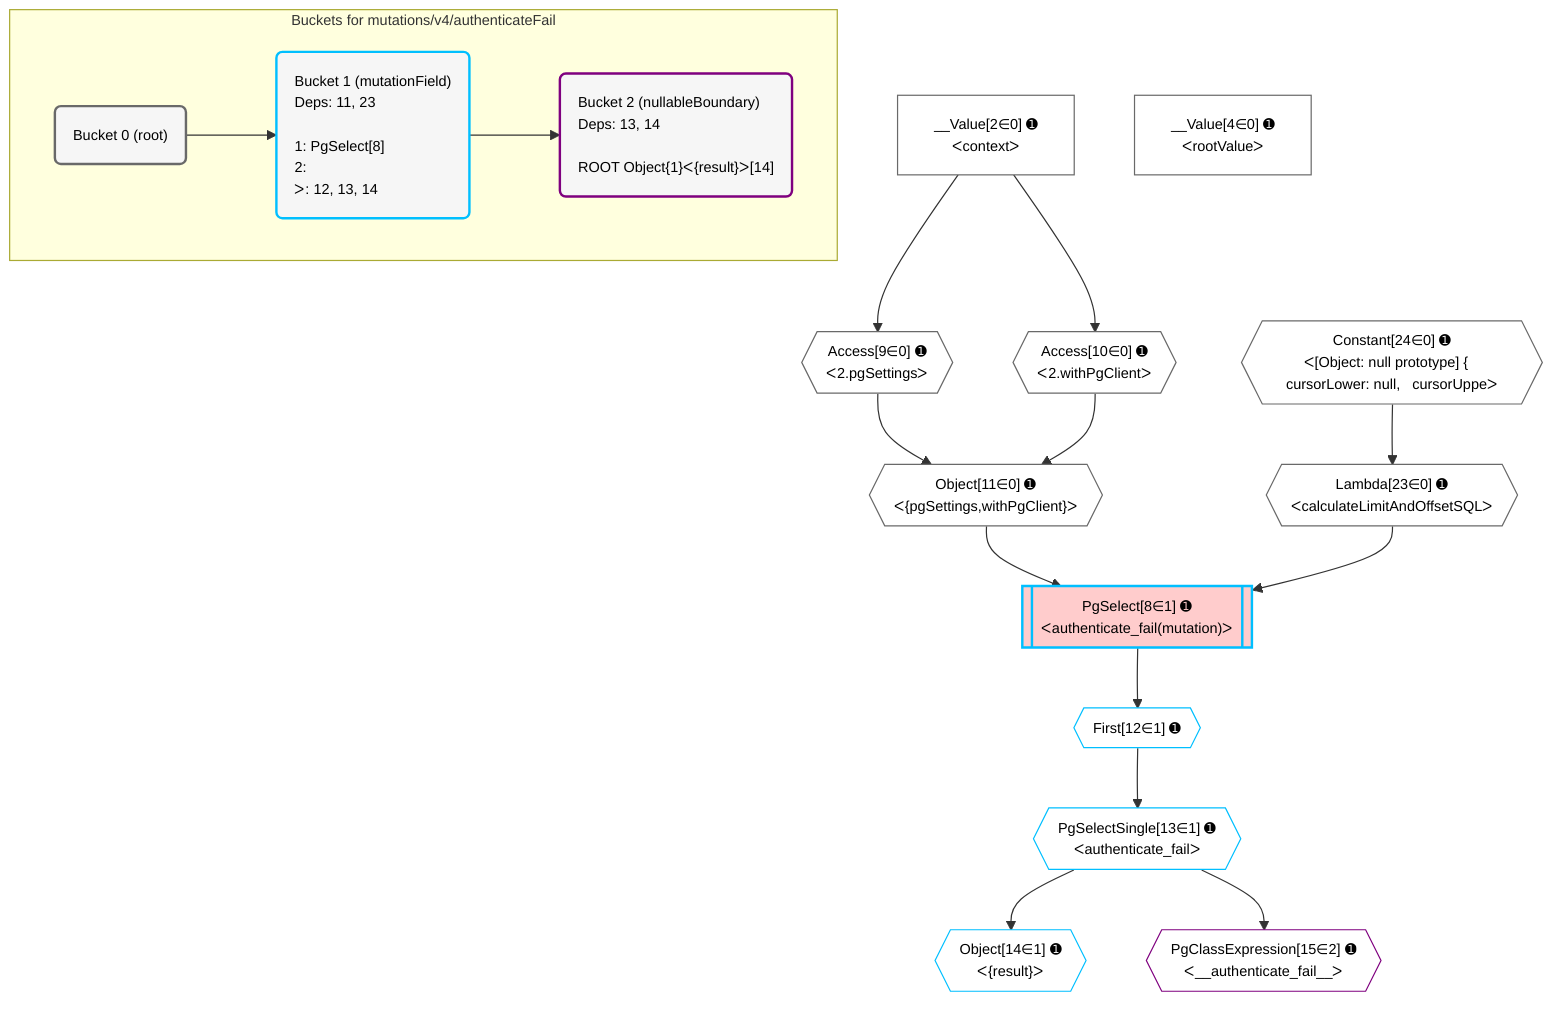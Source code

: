 %%{init: {'themeVariables': { 'fontSize': '12px'}}}%%
graph TD
    classDef path fill:#eee,stroke:#000,color:#000
    classDef plan fill:#fff,stroke-width:1px,color:#000
    classDef itemplan fill:#fff,stroke-width:2px,color:#000
    classDef unbatchedplan fill:#dff,stroke-width:1px,color:#000
    classDef sideeffectplan fill:#fcc,stroke-width:2px,color:#000
    classDef bucket fill:#f6f6f6,color:#000,stroke-width:2px,text-align:left


    %% plan dependencies
    Object11{{"Object[11∈0] ➊<br />ᐸ{pgSettings,withPgClient}ᐳ"}}:::plan
    Access9{{"Access[9∈0] ➊<br />ᐸ2.pgSettingsᐳ"}}:::plan
    Access10{{"Access[10∈0] ➊<br />ᐸ2.withPgClientᐳ"}}:::plan
    Access9 & Access10 --> Object11
    __Value2["__Value[2∈0] ➊<br />ᐸcontextᐳ"]:::plan
    __Value2 --> Access9
    __Value2 --> Access10
    Lambda23{{"Lambda[23∈0] ➊<br />ᐸcalculateLimitAndOffsetSQLᐳ"}}:::plan
    Constant24{{"Constant[24∈0] ➊<br />ᐸ[Object: null prototype] {   cursorLower: null,   cursorUppeᐳ"}}:::plan
    Constant24 --> Lambda23
    __Value4["__Value[4∈0] ➊<br />ᐸrootValueᐳ"]:::plan
    PgSelect8[["PgSelect[8∈1] ➊<br />ᐸauthenticate_fail(mutation)ᐳ"]]:::sideeffectplan
    Object11 & Lambda23 --> PgSelect8
    First12{{"First[12∈1] ➊"}}:::plan
    PgSelect8 --> First12
    PgSelectSingle13{{"PgSelectSingle[13∈1] ➊<br />ᐸauthenticate_failᐳ"}}:::plan
    First12 --> PgSelectSingle13
    Object14{{"Object[14∈1] ➊<br />ᐸ{result}ᐳ"}}:::plan
    PgSelectSingle13 --> Object14
    PgClassExpression15{{"PgClassExpression[15∈2] ➊<br />ᐸ__authenticate_fail__ᐳ"}}:::plan
    PgSelectSingle13 --> PgClassExpression15

    %% define steps

    subgraph "Buckets for mutations/v4/authenticateFail"
    Bucket0("Bucket 0 (root)"):::bucket
    classDef bucket0 stroke:#696969
    class Bucket0,__Value2,__Value4,Access9,Access10,Object11,Lambda23,Constant24 bucket0
    Bucket1("Bucket 1 (mutationField)<br />Deps: 11, 23<br /><br />1: PgSelect[8]<br />2: <br />ᐳ: 12, 13, 14"):::bucket
    classDef bucket1 stroke:#00bfff
    class Bucket1,PgSelect8,First12,PgSelectSingle13,Object14 bucket1
    Bucket2("Bucket 2 (nullableBoundary)<br />Deps: 13, 14<br /><br />ROOT Object{1}ᐸ{result}ᐳ[14]"):::bucket
    classDef bucket2 stroke:#7f007f
    class Bucket2,PgClassExpression15 bucket2
    Bucket0 --> Bucket1
    Bucket1 --> Bucket2
    end